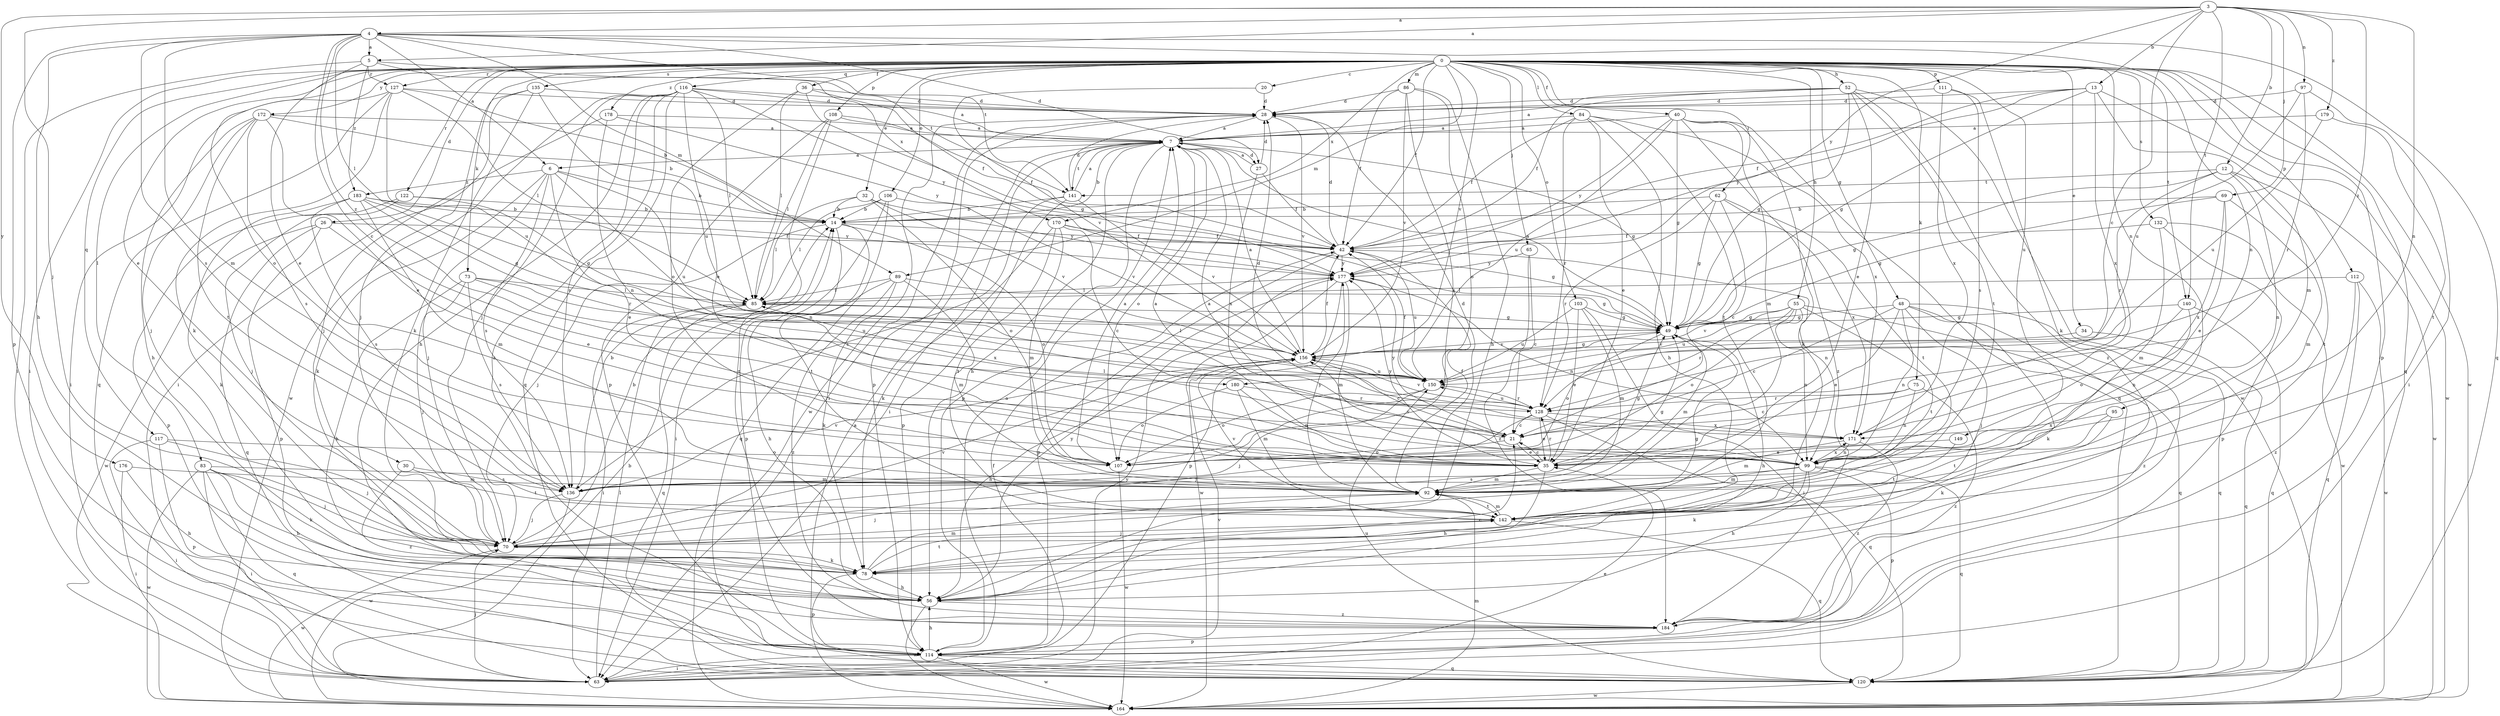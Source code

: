 strict digraph  {
0;
3;
4;
5;
6;
7;
12;
13;
14;
20;
21;
26;
27;
28;
30;
32;
34;
35;
36;
40;
42;
48;
49;
52;
55;
56;
62;
63;
65;
69;
70;
73;
75;
78;
83;
84;
85;
86;
89;
92;
95;
97;
99;
103;
106;
107;
108;
111;
112;
114;
116;
117;
120;
122;
127;
128;
132;
135;
136;
140;
141;
142;
149;
150;
156;
164;
170;
171;
172;
176;
177;
178;
179;
180;
183;
184;
0 -> 20  [label=c];
0 -> 26  [label=d];
0 -> 30  [label=e];
0 -> 32  [label=e];
0 -> 34  [label=e];
0 -> 36  [label=f];
0 -> 40  [label=f];
0 -> 42  [label=f];
0 -> 48  [label=g];
0 -> 52  [label=h];
0 -> 55  [label=h];
0 -> 62  [label=i];
0 -> 63  [label=i];
0 -> 65  [label=j];
0 -> 73  [label=k];
0 -> 75  [label=k];
0 -> 83  [label=l];
0 -> 84  [label=l];
0 -> 86  [label=m];
0 -> 89  [label=m];
0 -> 95  [label=n];
0 -> 103  [label=o];
0 -> 106  [label=o];
0 -> 107  [label=o];
0 -> 108  [label=p];
0 -> 111  [label=p];
0 -> 112  [label=p];
0 -> 114  [label=p];
0 -> 116  [label=q];
0 -> 117  [label=q];
0 -> 120  [label=q];
0 -> 122  [label=r];
0 -> 127  [label=r];
0 -> 132  [label=s];
0 -> 135  [label=s];
0 -> 140  [label=t];
0 -> 149  [label=u];
0 -> 156  [label=v];
0 -> 164  [label=w];
0 -> 170  [label=x];
0 -> 172  [label=y];
0 -> 178  [label=z];
3 -> 4  [label=a];
3 -> 5  [label=a];
3 -> 12  [label=b];
3 -> 13  [label=b];
3 -> 21  [label=c];
3 -> 69  [label=j];
3 -> 70  [label=j];
3 -> 97  [label=n];
3 -> 99  [label=n];
3 -> 140  [label=t];
3 -> 176  [label=y];
3 -> 177  [label=y];
3 -> 179  [label=z];
3 -> 180  [label=z];
4 -> 5  [label=a];
4 -> 6  [label=a];
4 -> 21  [label=c];
4 -> 27  [label=d];
4 -> 56  [label=h];
4 -> 85  [label=l];
4 -> 89  [label=m];
4 -> 92  [label=m];
4 -> 99  [label=n];
4 -> 114  [label=p];
4 -> 120  [label=q];
4 -> 136  [label=s];
4 -> 141  [label=t];
4 -> 180  [label=z];
5 -> 35  [label=e];
5 -> 63  [label=i];
5 -> 127  [label=r];
5 -> 141  [label=t];
5 -> 170  [label=x];
5 -> 183  [label=z];
6 -> 14  [label=b];
6 -> 35  [label=e];
6 -> 70  [label=j];
6 -> 78  [label=k];
6 -> 99  [label=n];
6 -> 136  [label=s];
6 -> 150  [label=u];
6 -> 183  [label=z];
7 -> 6  [label=a];
7 -> 14  [label=b];
7 -> 27  [label=d];
7 -> 49  [label=g];
7 -> 56  [label=h];
7 -> 63  [label=i];
7 -> 107  [label=o];
7 -> 114  [label=p];
7 -> 141  [label=t];
12 -> 49  [label=g];
12 -> 99  [label=n];
12 -> 128  [label=r];
12 -> 141  [label=t];
12 -> 142  [label=t];
12 -> 164  [label=w];
13 -> 28  [label=d];
13 -> 42  [label=f];
13 -> 49  [label=g];
13 -> 92  [label=m];
13 -> 164  [label=w];
13 -> 171  [label=x];
13 -> 177  [label=y];
14 -> 42  [label=f];
14 -> 70  [label=j];
14 -> 107  [label=o];
14 -> 114  [label=p];
14 -> 142  [label=t];
20 -> 28  [label=d];
20 -> 156  [label=v];
21 -> 35  [label=e];
21 -> 85  [label=l];
21 -> 107  [label=o];
21 -> 177  [label=y];
26 -> 35  [label=e];
26 -> 42  [label=f];
26 -> 114  [label=p];
26 -> 120  [label=q];
26 -> 164  [label=w];
27 -> 7  [label=a];
27 -> 28  [label=d];
27 -> 42  [label=f];
27 -> 171  [label=x];
28 -> 7  [label=a];
28 -> 63  [label=i];
28 -> 114  [label=p];
28 -> 156  [label=v];
28 -> 164  [label=w];
30 -> 136  [label=s];
30 -> 142  [label=t];
30 -> 184  [label=z];
32 -> 14  [label=b];
32 -> 85  [label=l];
32 -> 107  [label=o];
32 -> 156  [label=v];
32 -> 177  [label=y];
34 -> 120  [label=q];
34 -> 156  [label=v];
35 -> 7  [label=a];
35 -> 21  [label=c];
35 -> 49  [label=g];
35 -> 56  [label=h];
35 -> 92  [label=m];
35 -> 128  [label=r];
35 -> 177  [label=y];
36 -> 28  [label=d];
36 -> 42  [label=f];
36 -> 49  [label=g];
36 -> 85  [label=l];
36 -> 107  [label=o];
40 -> 7  [label=a];
40 -> 49  [label=g];
40 -> 78  [label=k];
40 -> 92  [label=m];
40 -> 120  [label=q];
40 -> 150  [label=u];
40 -> 177  [label=y];
40 -> 184  [label=z];
42 -> 28  [label=d];
42 -> 99  [label=n];
42 -> 114  [label=p];
42 -> 150  [label=u];
42 -> 177  [label=y];
48 -> 21  [label=c];
48 -> 35  [label=e];
48 -> 49  [label=g];
48 -> 70  [label=j];
48 -> 78  [label=k];
48 -> 99  [label=n];
48 -> 120  [label=q];
48 -> 184  [label=z];
49 -> 7  [label=a];
49 -> 56  [label=h];
49 -> 92  [label=m];
49 -> 107  [label=o];
49 -> 156  [label=v];
52 -> 7  [label=a];
52 -> 28  [label=d];
52 -> 35  [label=e];
52 -> 42  [label=f];
52 -> 49  [label=g];
52 -> 142  [label=t];
52 -> 164  [label=w];
52 -> 184  [label=z];
55 -> 49  [label=g];
55 -> 99  [label=n];
55 -> 107  [label=o];
55 -> 120  [label=q];
55 -> 128  [label=r];
55 -> 142  [label=t];
55 -> 150  [label=u];
55 -> 156  [label=v];
56 -> 21  [label=c];
56 -> 164  [label=w];
56 -> 177  [label=y];
56 -> 184  [label=z];
62 -> 14  [label=b];
62 -> 21  [label=c];
62 -> 49  [label=g];
62 -> 128  [label=r];
62 -> 142  [label=t];
62 -> 171  [label=x];
63 -> 35  [label=e];
63 -> 42  [label=f];
63 -> 70  [label=j];
63 -> 85  [label=l];
63 -> 156  [label=v];
63 -> 177  [label=y];
65 -> 21  [label=c];
65 -> 177  [label=y];
65 -> 184  [label=z];
69 -> 14  [label=b];
69 -> 35  [label=e];
69 -> 49  [label=g];
69 -> 92  [label=m];
69 -> 171  [label=x];
70 -> 14  [label=b];
70 -> 49  [label=g];
70 -> 78  [label=k];
70 -> 156  [label=v];
70 -> 164  [label=w];
73 -> 56  [label=h];
73 -> 70  [label=j];
73 -> 85  [label=l];
73 -> 136  [label=s];
73 -> 150  [label=u];
73 -> 171  [label=x];
75 -> 21  [label=c];
75 -> 99  [label=n];
75 -> 128  [label=r];
75 -> 184  [label=z];
78 -> 56  [label=h];
78 -> 92  [label=m];
78 -> 114  [label=p];
78 -> 142  [label=t];
83 -> 56  [label=h];
83 -> 63  [label=i];
83 -> 70  [label=j];
83 -> 78  [label=k];
83 -> 92  [label=m];
83 -> 120  [label=q];
83 -> 164  [label=w];
84 -> 7  [label=a];
84 -> 35  [label=e];
84 -> 42  [label=f];
84 -> 56  [label=h];
84 -> 128  [label=r];
84 -> 142  [label=t];
84 -> 171  [label=x];
85 -> 49  [label=g];
85 -> 63  [label=i];
85 -> 120  [label=q];
86 -> 28  [label=d];
86 -> 42  [label=f];
86 -> 56  [label=h];
86 -> 107  [label=o];
86 -> 136  [label=s];
86 -> 156  [label=v];
89 -> 49  [label=g];
89 -> 56  [label=h];
89 -> 78  [label=k];
89 -> 85  [label=l];
89 -> 92  [label=m];
89 -> 184  [label=z];
92 -> 28  [label=d];
92 -> 42  [label=f];
92 -> 70  [label=j];
92 -> 142  [label=t];
92 -> 177  [label=y];
95 -> 78  [label=k];
95 -> 142  [label=t];
95 -> 171  [label=x];
97 -> 28  [label=d];
97 -> 63  [label=i];
97 -> 128  [label=r];
97 -> 150  [label=u];
99 -> 7  [label=a];
99 -> 56  [label=h];
99 -> 78  [label=k];
99 -> 92  [label=m];
99 -> 114  [label=p];
99 -> 120  [label=q];
99 -> 136  [label=s];
99 -> 156  [label=v];
99 -> 171  [label=x];
103 -> 35  [label=e];
103 -> 49  [label=g];
103 -> 63  [label=i];
103 -> 92  [label=m];
103 -> 150  [label=u];
106 -> 14  [label=b];
106 -> 63  [label=i];
106 -> 85  [label=l];
106 -> 120  [label=q];
106 -> 156  [label=v];
107 -> 7  [label=a];
107 -> 164  [label=w];
108 -> 7  [label=a];
108 -> 42  [label=f];
108 -> 85  [label=l];
108 -> 114  [label=p];
108 -> 184  [label=z];
111 -> 28  [label=d];
111 -> 78  [label=k];
111 -> 136  [label=s];
111 -> 171  [label=x];
112 -> 85  [label=l];
112 -> 120  [label=q];
112 -> 164  [label=w];
112 -> 184  [label=z];
114 -> 7  [label=a];
114 -> 56  [label=h];
114 -> 63  [label=i];
114 -> 120  [label=q];
114 -> 164  [label=w];
116 -> 7  [label=a];
116 -> 28  [label=d];
116 -> 35  [label=e];
116 -> 56  [label=h];
116 -> 70  [label=j];
116 -> 85  [label=l];
116 -> 120  [label=q];
116 -> 136  [label=s];
116 -> 164  [label=w];
116 -> 177  [label=y];
116 -> 184  [label=z];
117 -> 63  [label=i];
117 -> 70  [label=j];
117 -> 107  [label=o];
117 -> 114  [label=p];
120 -> 150  [label=u];
120 -> 164  [label=w];
122 -> 14  [label=b];
122 -> 49  [label=g];
122 -> 70  [label=j];
122 -> 114  [label=p];
127 -> 14  [label=b];
127 -> 28  [label=d];
127 -> 63  [label=i];
127 -> 78  [label=k];
127 -> 85  [label=l];
127 -> 120  [label=q];
127 -> 150  [label=u];
128 -> 21  [label=c];
128 -> 28  [label=d];
128 -> 35  [label=e];
128 -> 70  [label=j];
128 -> 120  [label=q];
128 -> 150  [label=u];
128 -> 156  [label=v];
128 -> 171  [label=x];
132 -> 42  [label=f];
132 -> 92  [label=m];
132 -> 114  [label=p];
132 -> 164  [label=w];
135 -> 28  [label=d];
135 -> 63  [label=i];
135 -> 70  [label=j];
135 -> 78  [label=k];
135 -> 150  [label=u];
136 -> 14  [label=b];
136 -> 49  [label=g];
136 -> 70  [label=j];
136 -> 156  [label=v];
136 -> 164  [label=w];
140 -> 49  [label=g];
140 -> 99  [label=n];
140 -> 107  [label=o];
140 -> 120  [label=q];
141 -> 7  [label=a];
141 -> 14  [label=b];
141 -> 28  [label=d];
141 -> 114  [label=p];
141 -> 136  [label=s];
141 -> 156  [label=v];
142 -> 70  [label=j];
142 -> 92  [label=m];
142 -> 120  [label=q];
142 -> 156  [label=v];
149 -> 35  [label=e];
149 -> 142  [label=t];
150 -> 42  [label=f];
150 -> 70  [label=j];
150 -> 107  [label=o];
150 -> 128  [label=r];
156 -> 7  [label=a];
156 -> 21  [label=c];
156 -> 42  [label=f];
156 -> 49  [label=g];
156 -> 56  [label=h];
156 -> 85  [label=l];
156 -> 150  [label=u];
164 -> 7  [label=a];
164 -> 14  [label=b];
164 -> 92  [label=m];
170 -> 21  [label=c];
170 -> 42  [label=f];
170 -> 49  [label=g];
170 -> 78  [label=k];
170 -> 92  [label=m];
170 -> 142  [label=t];
171 -> 92  [label=m];
171 -> 99  [label=n];
171 -> 184  [label=z];
172 -> 7  [label=a];
172 -> 14  [label=b];
172 -> 35  [label=e];
172 -> 56  [label=h];
172 -> 70  [label=j];
172 -> 136  [label=s];
172 -> 142  [label=t];
176 -> 56  [label=h];
176 -> 63  [label=i];
176 -> 92  [label=m];
177 -> 85  [label=l];
177 -> 92  [label=m];
177 -> 99  [label=n];
177 -> 114  [label=p];
177 -> 164  [label=w];
178 -> 7  [label=a];
178 -> 70  [label=j];
178 -> 99  [label=n];
178 -> 177  [label=y];
179 -> 7  [label=a];
179 -> 142  [label=t];
179 -> 150  [label=u];
180 -> 92  [label=m];
180 -> 99  [label=n];
180 -> 107  [label=o];
180 -> 128  [label=r];
183 -> 14  [label=b];
183 -> 49  [label=g];
183 -> 78  [label=k];
183 -> 92  [label=m];
183 -> 128  [label=r];
183 -> 136  [label=s];
183 -> 177  [label=y];
184 -> 114  [label=p];
}
